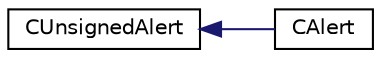 digraph "Graphical Class Hierarchy"
{
  edge [fontname="Helvetica",fontsize="10",labelfontname="Helvetica",labelfontsize="10"];
  node [fontname="Helvetica",fontsize="10",shape=record];
  rankdir="LR";
  Node0 [label="CUnsignedAlert",height=0.2,width=0.4,color="black", fillcolor="white", style="filled",URL="$dc/df2/class_c_unsigned_alert.html",tooltip="Alerts are for notifying old versions if they become too obsolete and need to upgrade. "];
  Node0 -> Node1 [dir="back",color="midnightblue",fontsize="10",style="solid",fontname="Helvetica"];
  Node1 [label="CAlert",height=0.2,width=0.4,color="black", fillcolor="white", style="filled",URL="$db/dff/class_c_alert.html",tooltip="An alert is a combination of a serialized CUnsignedAlert and a signature. "];
}
